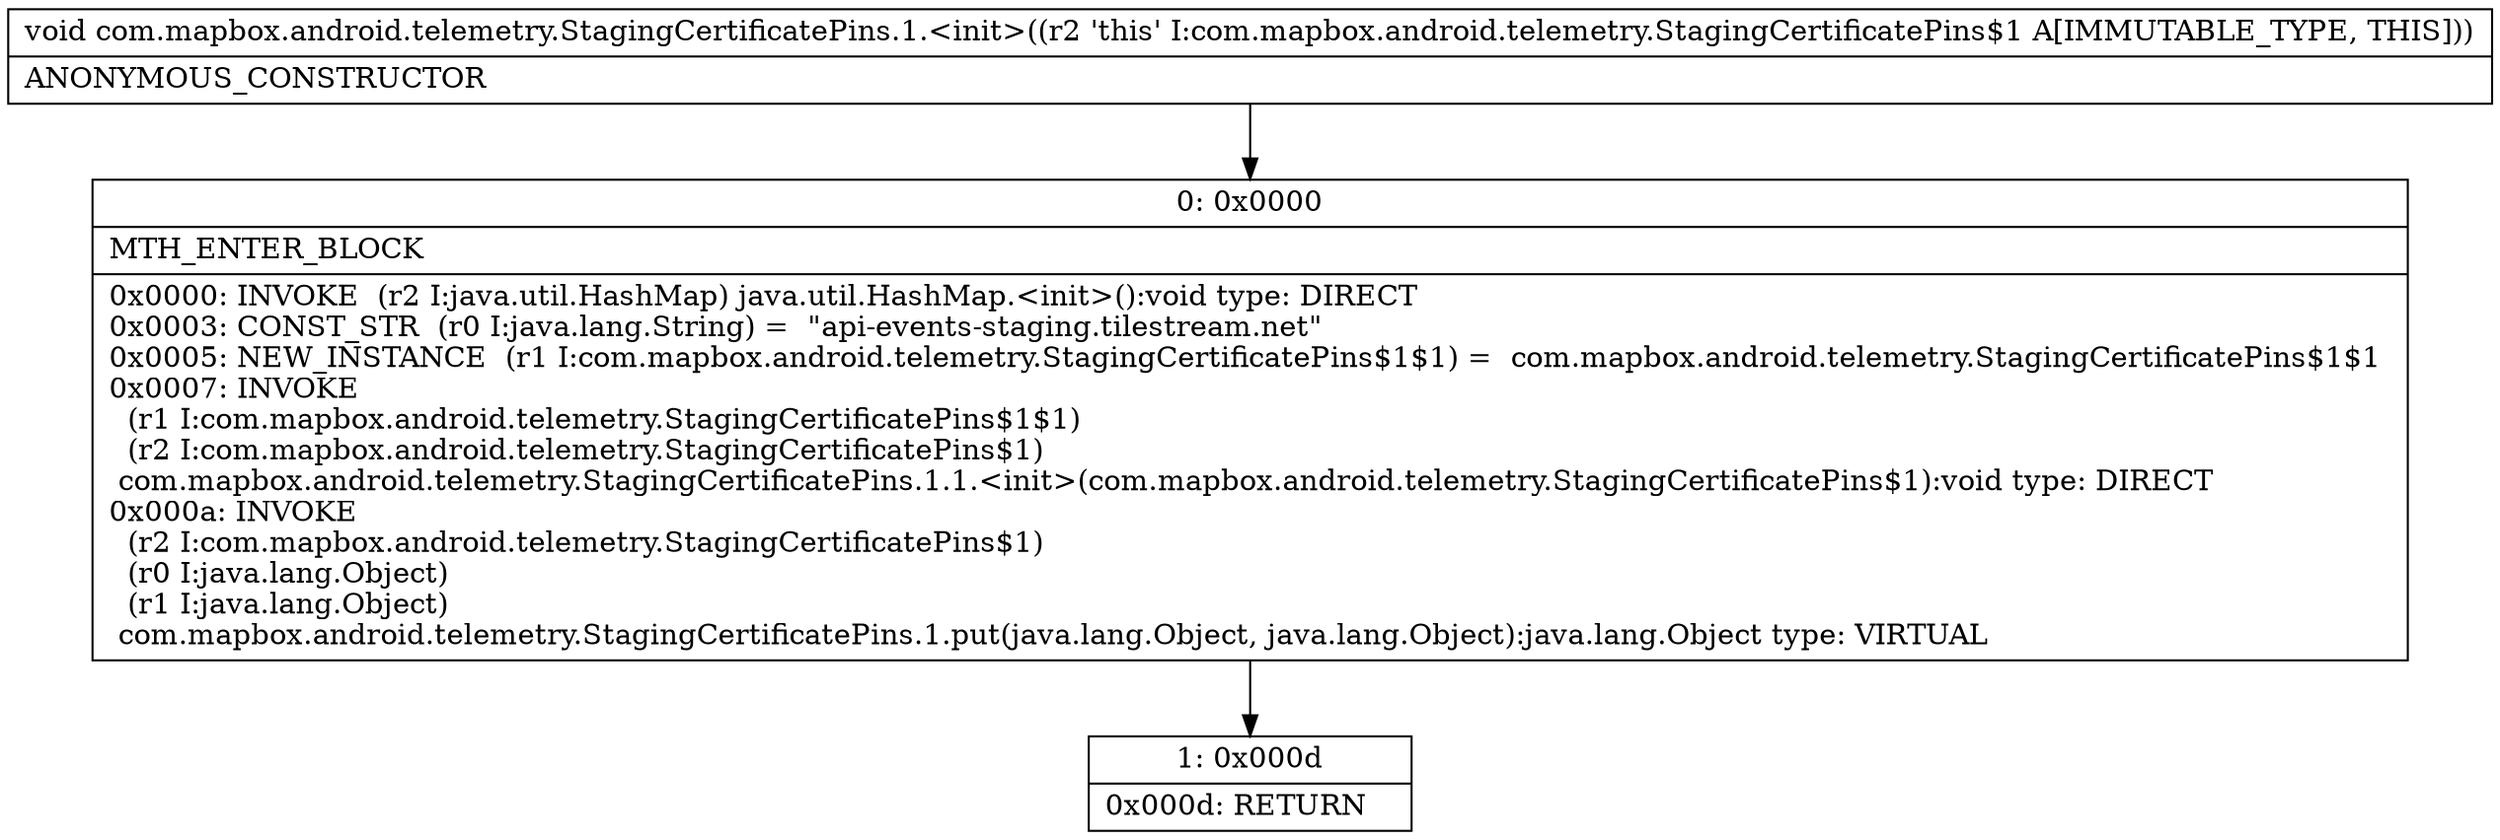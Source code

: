 digraph "CFG forcom.mapbox.android.telemetry.StagingCertificatePins.1.\<init\>()V" {
Node_0 [shape=record,label="{0\:\ 0x0000|MTH_ENTER_BLOCK\l|0x0000: INVOKE  (r2 I:java.util.HashMap) java.util.HashMap.\<init\>():void type: DIRECT \l0x0003: CONST_STR  (r0 I:java.lang.String) =  \"api\-events\-staging.tilestream.net\" \l0x0005: NEW_INSTANCE  (r1 I:com.mapbox.android.telemetry.StagingCertificatePins$1$1) =  com.mapbox.android.telemetry.StagingCertificatePins$1$1 \l0x0007: INVOKE  \l  (r1 I:com.mapbox.android.telemetry.StagingCertificatePins$1$1)\l  (r2 I:com.mapbox.android.telemetry.StagingCertificatePins$1)\l com.mapbox.android.telemetry.StagingCertificatePins.1.1.\<init\>(com.mapbox.android.telemetry.StagingCertificatePins$1):void type: DIRECT \l0x000a: INVOKE  \l  (r2 I:com.mapbox.android.telemetry.StagingCertificatePins$1)\l  (r0 I:java.lang.Object)\l  (r1 I:java.lang.Object)\l com.mapbox.android.telemetry.StagingCertificatePins.1.put(java.lang.Object, java.lang.Object):java.lang.Object type: VIRTUAL \l}"];
Node_1 [shape=record,label="{1\:\ 0x000d|0x000d: RETURN   \l}"];
MethodNode[shape=record,label="{void com.mapbox.android.telemetry.StagingCertificatePins.1.\<init\>((r2 'this' I:com.mapbox.android.telemetry.StagingCertificatePins$1 A[IMMUTABLE_TYPE, THIS]))  | ANONYMOUS_CONSTRUCTOR\l}"];
MethodNode -> Node_0;
Node_0 -> Node_1;
}

